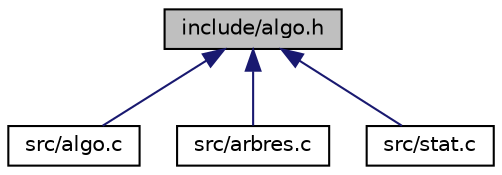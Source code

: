 digraph "include/algo.h"
{
 // LATEX_PDF_SIZE
  edge [fontname="Helvetica",fontsize="10",labelfontname="Helvetica",labelfontsize="10"];
  node [fontname="Helvetica",fontsize="10",shape=record];
  Node1 [label="include/algo.h",height=0.2,width=0.4,color="black", fillcolor="grey75", style="filled", fontcolor="black",tooltip=" "];
  Node1 -> Node2 [dir="back",color="midnightblue",fontsize="10",style="solid"];
  Node2 [label="src/algo.c",height=0.2,width=0.4,color="black", fillcolor="white", style="filled",URL="$algo_8c.html",tooltip=" "];
  Node1 -> Node3 [dir="back",color="midnightblue",fontsize="10",style="solid"];
  Node3 [label="src/arbres.c",height=0.2,width=0.4,color="black", fillcolor="white", style="filled",URL="$arbres_8c.html",tooltip=" "];
  Node1 -> Node4 [dir="back",color="midnightblue",fontsize="10",style="solid"];
  Node4 [label="src/stat.c",height=0.2,width=0.4,color="black", fillcolor="white", style="filled",URL="$stat_8c.html",tooltip=" "];
}
